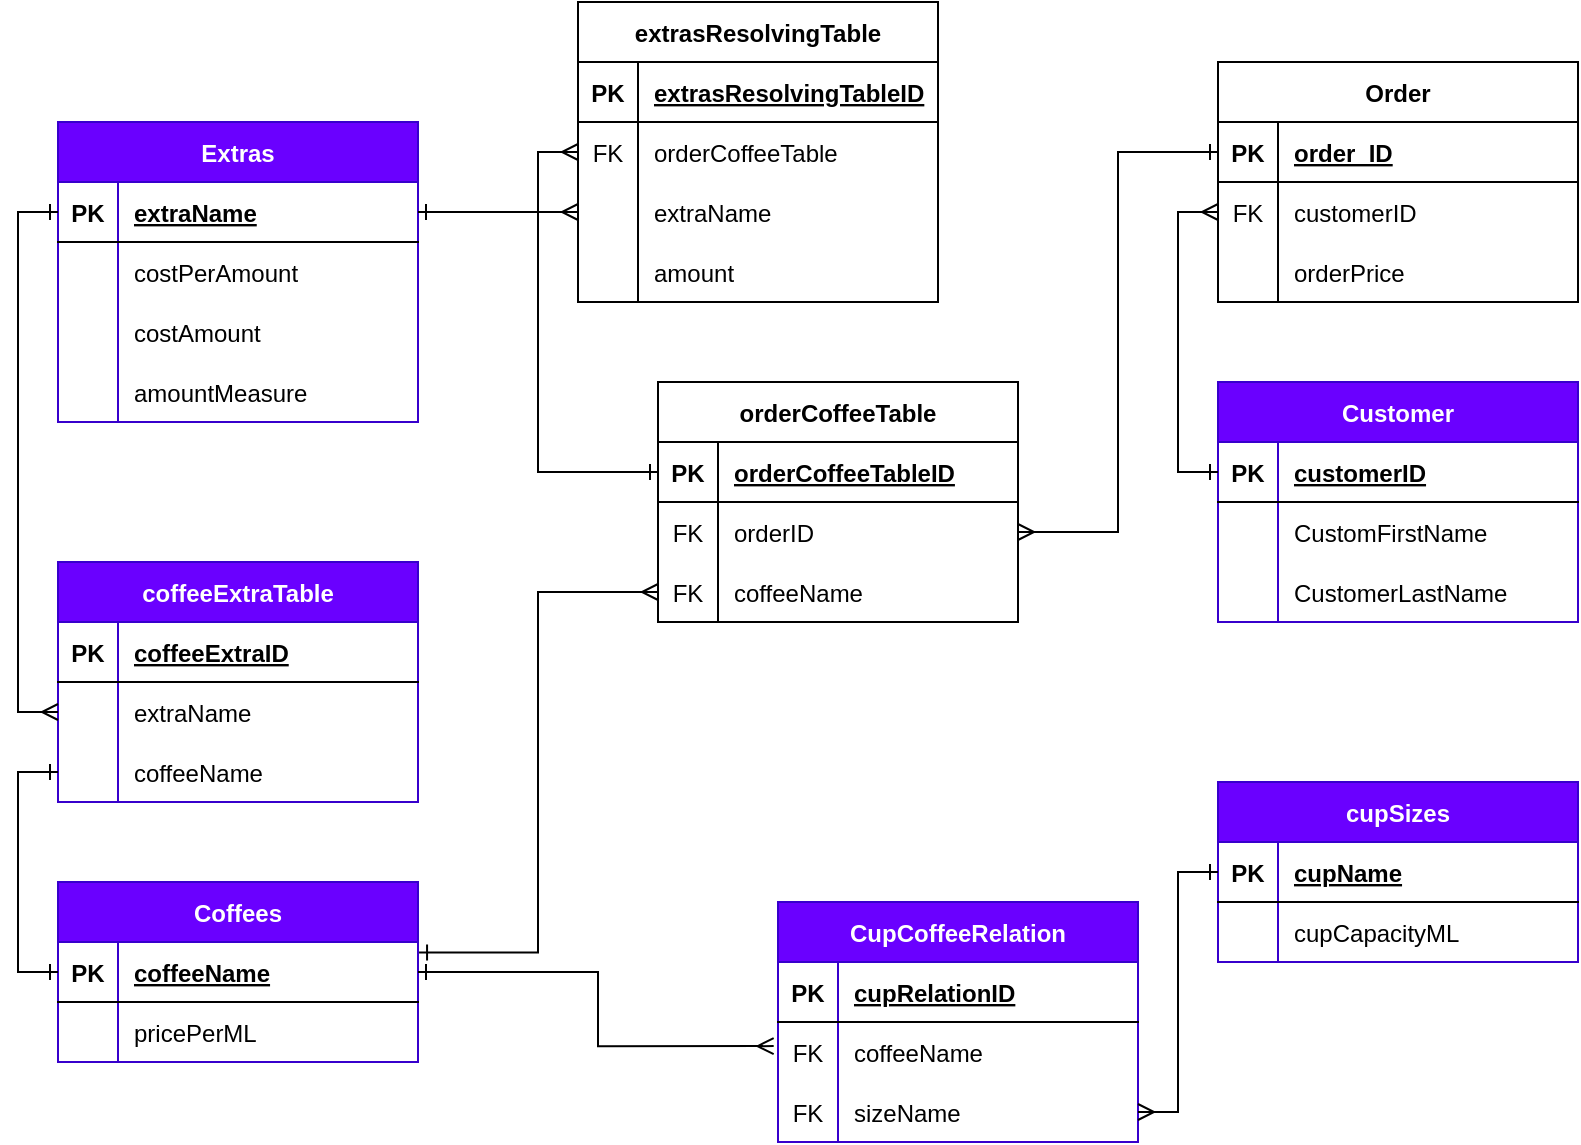 <mxfile version="20.7.4" type="device"><diagram id="8A9Nl8NKwHrXGhFD0unj" name="Page-1"><mxGraphModel dx="1422" dy="792" grid="1" gridSize="10" guides="1" tooltips="1" connect="1" arrows="1" fold="1" page="1" pageScale="1" pageWidth="850" pageHeight="1100" math="0" shadow="0"><root><mxCell id="0"/><mxCell id="1" parent="0"/><mxCell id="UW9fXJi0FumeN3kHizJt-1" value="Order" style="shape=table;startSize=30;container=1;collapsible=1;childLayout=tableLayout;fixedRows=1;rowLines=0;fontStyle=1;align=center;resizeLast=1;" parent="1" vertex="1"><mxGeometry x="400" y="120" width="180" height="120" as="geometry"/></mxCell><mxCell id="UW9fXJi0FumeN3kHizJt-2" value="" style="shape=tableRow;horizontal=0;startSize=0;swimlaneHead=0;swimlaneBody=0;fillColor=none;collapsible=0;dropTarget=0;points=[[0,0.5],[1,0.5]];portConstraint=eastwest;top=0;left=0;right=0;bottom=1;" parent="UW9fXJi0FumeN3kHizJt-1" vertex="1"><mxGeometry y="30" width="180" height="30" as="geometry"/></mxCell><mxCell id="UW9fXJi0FumeN3kHizJt-3" value="PK" style="shape=partialRectangle;connectable=0;fillColor=none;top=0;left=0;bottom=0;right=0;fontStyle=1;overflow=hidden;" parent="UW9fXJi0FumeN3kHizJt-2" vertex="1"><mxGeometry width="30" height="30" as="geometry"><mxRectangle width="30" height="30" as="alternateBounds"/></mxGeometry></mxCell><mxCell id="UW9fXJi0FumeN3kHizJt-4" value="order_ID" style="shape=partialRectangle;connectable=0;fillColor=none;top=0;left=0;bottom=0;right=0;align=left;spacingLeft=6;fontStyle=5;overflow=hidden;" parent="UW9fXJi0FumeN3kHizJt-2" vertex="1"><mxGeometry x="30" width="150" height="30" as="geometry"><mxRectangle width="150" height="30" as="alternateBounds"/></mxGeometry></mxCell><mxCell id="UW9fXJi0FumeN3kHizJt-8" value="" style="shape=tableRow;horizontal=0;startSize=0;swimlaneHead=0;swimlaneBody=0;fillColor=none;collapsible=0;dropTarget=0;points=[[0,0.5],[1,0.5]];portConstraint=eastwest;top=0;left=0;right=0;bottom=0;" parent="UW9fXJi0FumeN3kHizJt-1" vertex="1"><mxGeometry y="60" width="180" height="30" as="geometry"/></mxCell><mxCell id="UW9fXJi0FumeN3kHizJt-9" value="FK" style="shape=partialRectangle;connectable=0;fillColor=none;top=0;left=0;bottom=0;right=0;editable=1;overflow=hidden;" parent="UW9fXJi0FumeN3kHizJt-8" vertex="1"><mxGeometry width="30" height="30" as="geometry"><mxRectangle width="30" height="30" as="alternateBounds"/></mxGeometry></mxCell><mxCell id="UW9fXJi0FumeN3kHizJt-10" value="customerID" style="shape=partialRectangle;connectable=0;fillColor=none;top=0;left=0;bottom=0;right=0;align=left;spacingLeft=6;overflow=hidden;" parent="UW9fXJi0FumeN3kHizJt-8" vertex="1"><mxGeometry x="30" width="150" height="30" as="geometry"><mxRectangle width="150" height="30" as="alternateBounds"/></mxGeometry></mxCell><mxCell id="UW9fXJi0FumeN3kHizJt-11" value="" style="shape=tableRow;horizontal=0;startSize=0;swimlaneHead=0;swimlaneBody=0;fillColor=none;collapsible=0;dropTarget=0;points=[[0,0.5],[1,0.5]];portConstraint=eastwest;top=0;left=0;right=0;bottom=0;" parent="UW9fXJi0FumeN3kHizJt-1" vertex="1"><mxGeometry y="90" width="180" height="30" as="geometry"/></mxCell><mxCell id="UW9fXJi0FumeN3kHizJt-12" value="" style="shape=partialRectangle;connectable=0;fillColor=none;top=0;left=0;bottom=0;right=0;editable=1;overflow=hidden;" parent="UW9fXJi0FumeN3kHizJt-11" vertex="1"><mxGeometry width="30" height="30" as="geometry"><mxRectangle width="30" height="30" as="alternateBounds"/></mxGeometry></mxCell><mxCell id="UW9fXJi0FumeN3kHizJt-13" value="orderPrice" style="shape=partialRectangle;connectable=0;fillColor=none;top=0;left=0;bottom=0;right=0;align=left;spacingLeft=6;overflow=hidden;" parent="UW9fXJi0FumeN3kHizJt-11" vertex="1"><mxGeometry x="30" width="150" height="30" as="geometry"><mxRectangle width="150" height="30" as="alternateBounds"/></mxGeometry></mxCell><mxCell id="UW9fXJi0FumeN3kHizJt-14" value="Coffees" style="shape=table;startSize=30;container=1;collapsible=1;childLayout=tableLayout;fixedRows=1;rowLines=0;fontStyle=1;align=center;resizeLast=1;fillColor=#6a00ff;strokeColor=#3700CC;fontColor=#ffffff;" parent="1" vertex="1"><mxGeometry x="-180" y="530" width="180" height="90" as="geometry"/></mxCell><mxCell id="UW9fXJi0FumeN3kHizJt-15" value="" style="shape=tableRow;horizontal=0;startSize=0;swimlaneHead=0;swimlaneBody=0;fillColor=none;collapsible=0;dropTarget=0;points=[[0,0.5],[1,0.5]];portConstraint=eastwest;top=0;left=0;right=0;bottom=1;" parent="UW9fXJi0FumeN3kHizJt-14" vertex="1"><mxGeometry y="30" width="180" height="30" as="geometry"/></mxCell><mxCell id="UW9fXJi0FumeN3kHizJt-16" value="PK" style="shape=partialRectangle;connectable=0;fillColor=none;top=0;left=0;bottom=0;right=0;fontStyle=1;overflow=hidden;" parent="UW9fXJi0FumeN3kHizJt-15" vertex="1"><mxGeometry width="30" height="30" as="geometry"><mxRectangle width="30" height="30" as="alternateBounds"/></mxGeometry></mxCell><mxCell id="UW9fXJi0FumeN3kHizJt-17" value="coffeeName" style="shape=partialRectangle;connectable=0;fillColor=none;top=0;left=0;bottom=0;right=0;align=left;spacingLeft=6;fontStyle=5;overflow=hidden;" parent="UW9fXJi0FumeN3kHizJt-15" vertex="1"><mxGeometry x="30" width="150" height="30" as="geometry"><mxRectangle width="150" height="30" as="alternateBounds"/></mxGeometry></mxCell><mxCell id="UW9fXJi0FumeN3kHizJt-18" value="" style="shape=tableRow;horizontal=0;startSize=0;swimlaneHead=0;swimlaneBody=0;fillColor=none;collapsible=0;dropTarget=0;points=[[0,0.5],[1,0.5]];portConstraint=eastwest;top=0;left=0;right=0;bottom=0;" parent="UW9fXJi0FumeN3kHizJt-14" vertex="1"><mxGeometry y="60" width="180" height="30" as="geometry"/></mxCell><mxCell id="UW9fXJi0FumeN3kHizJt-19" value="" style="shape=partialRectangle;connectable=0;fillColor=none;top=0;left=0;bottom=0;right=0;editable=1;overflow=hidden;" parent="UW9fXJi0FumeN3kHizJt-18" vertex="1"><mxGeometry width="30" height="30" as="geometry"><mxRectangle width="30" height="30" as="alternateBounds"/></mxGeometry></mxCell><mxCell id="UW9fXJi0FumeN3kHizJt-20" value="pricePerML" style="shape=partialRectangle;connectable=0;fillColor=none;top=0;left=0;bottom=0;right=0;align=left;spacingLeft=6;overflow=hidden;" parent="UW9fXJi0FumeN3kHizJt-18" vertex="1"><mxGeometry x="30" width="150" height="30" as="geometry"><mxRectangle width="150" height="30" as="alternateBounds"/></mxGeometry></mxCell><mxCell id="UW9fXJi0FumeN3kHizJt-41" value="orderCoffeeTable" style="shape=table;startSize=30;container=1;collapsible=1;childLayout=tableLayout;fixedRows=1;rowLines=0;fontStyle=1;align=center;resizeLast=1;" parent="1" vertex="1"><mxGeometry x="120" y="280" width="180" height="120" as="geometry"/></mxCell><mxCell id="UW9fXJi0FumeN3kHizJt-42" value="" style="shape=tableRow;horizontal=0;startSize=0;swimlaneHead=0;swimlaneBody=0;fillColor=none;collapsible=0;dropTarget=0;points=[[0,0.5],[1,0.5]];portConstraint=eastwest;top=0;left=0;right=0;bottom=1;" parent="UW9fXJi0FumeN3kHizJt-41" vertex="1"><mxGeometry y="30" width="180" height="30" as="geometry"/></mxCell><mxCell id="UW9fXJi0FumeN3kHizJt-43" value="PK" style="shape=partialRectangle;connectable=0;fillColor=none;top=0;left=0;bottom=0;right=0;fontStyle=1;overflow=hidden;" parent="UW9fXJi0FumeN3kHizJt-42" vertex="1"><mxGeometry width="30" height="30" as="geometry"><mxRectangle width="30" height="30" as="alternateBounds"/></mxGeometry></mxCell><mxCell id="UW9fXJi0FumeN3kHizJt-44" value="orderCoffeeTableID" style="shape=partialRectangle;connectable=0;fillColor=none;top=0;left=0;bottom=0;right=0;align=left;spacingLeft=6;fontStyle=5;overflow=hidden;" parent="UW9fXJi0FumeN3kHizJt-42" vertex="1"><mxGeometry x="30" width="150" height="30" as="geometry"><mxRectangle width="150" height="30" as="alternateBounds"/></mxGeometry></mxCell><mxCell id="UW9fXJi0FumeN3kHizJt-45" value="" style="shape=tableRow;horizontal=0;startSize=0;swimlaneHead=0;swimlaneBody=0;fillColor=none;collapsible=0;dropTarget=0;points=[[0,0.5],[1,0.5]];portConstraint=eastwest;top=0;left=0;right=0;bottom=0;" parent="UW9fXJi0FumeN3kHizJt-41" vertex="1"><mxGeometry y="60" width="180" height="30" as="geometry"/></mxCell><mxCell id="UW9fXJi0FumeN3kHizJt-46" value="FK" style="shape=partialRectangle;connectable=0;fillColor=none;top=0;left=0;bottom=0;right=0;editable=1;overflow=hidden;" parent="UW9fXJi0FumeN3kHizJt-45" vertex="1"><mxGeometry width="30" height="30" as="geometry"><mxRectangle width="30" height="30" as="alternateBounds"/></mxGeometry></mxCell><mxCell id="UW9fXJi0FumeN3kHizJt-47" value="orderID" style="shape=partialRectangle;connectable=0;fillColor=none;top=0;left=0;bottom=0;right=0;align=left;spacingLeft=6;overflow=hidden;" parent="UW9fXJi0FumeN3kHizJt-45" vertex="1"><mxGeometry x="30" width="150" height="30" as="geometry"><mxRectangle width="150" height="30" as="alternateBounds"/></mxGeometry></mxCell><mxCell id="UW9fXJi0FumeN3kHizJt-48" value="" style="shape=tableRow;horizontal=0;startSize=0;swimlaneHead=0;swimlaneBody=0;fillColor=none;collapsible=0;dropTarget=0;points=[[0,0.5],[1,0.5]];portConstraint=eastwest;top=0;left=0;right=0;bottom=0;" parent="UW9fXJi0FumeN3kHizJt-41" vertex="1"><mxGeometry y="90" width="180" height="30" as="geometry"/></mxCell><mxCell id="UW9fXJi0FumeN3kHizJt-49" value="FK" style="shape=partialRectangle;connectable=0;fillColor=none;top=0;left=0;bottom=0;right=0;editable=1;overflow=hidden;" parent="UW9fXJi0FumeN3kHizJt-48" vertex="1"><mxGeometry width="30" height="30" as="geometry"><mxRectangle width="30" height="30" as="alternateBounds"/></mxGeometry></mxCell><mxCell id="UW9fXJi0FumeN3kHizJt-50" value="coffeeName" style="shape=partialRectangle;connectable=0;fillColor=none;top=0;left=0;bottom=0;right=0;align=left;spacingLeft=6;overflow=hidden;" parent="UW9fXJi0FumeN3kHizJt-48" vertex="1"><mxGeometry x="30" width="150" height="30" as="geometry"><mxRectangle width="150" height="30" as="alternateBounds"/></mxGeometry></mxCell><mxCell id="UW9fXJi0FumeN3kHizJt-56" style="edgeStyle=orthogonalEdgeStyle;rounded=0;orthogonalLoop=1;jettySize=auto;html=1;entryX=1.003;entryY=0.175;entryDx=0;entryDy=0;strokeColor=default;startArrow=ERmany;startFill=0;endArrow=ERone;endFill=0;entryPerimeter=0;" parent="1" source="UW9fXJi0FumeN3kHizJt-48" target="UW9fXJi0FumeN3kHizJt-15" edge="1"><mxGeometry relative="1" as="geometry"/></mxCell><mxCell id="UW9fXJi0FumeN3kHizJt-62" value="Extras" style="shape=table;startSize=30;container=1;collapsible=1;childLayout=tableLayout;fixedRows=1;rowLines=0;fontStyle=1;align=center;resizeLast=1;fillColor=#6a00ff;strokeColor=#3700CC;fontColor=#ffffff;" parent="1" vertex="1"><mxGeometry x="-180" y="150" width="180" height="150" as="geometry"/></mxCell><mxCell id="UW9fXJi0FumeN3kHizJt-63" value="" style="shape=tableRow;horizontal=0;startSize=0;swimlaneHead=0;swimlaneBody=0;fillColor=none;collapsible=0;dropTarget=0;points=[[0,0.5],[1,0.5]];portConstraint=eastwest;top=0;left=0;right=0;bottom=1;" parent="UW9fXJi0FumeN3kHizJt-62" vertex="1"><mxGeometry y="30" width="180" height="30" as="geometry"/></mxCell><mxCell id="UW9fXJi0FumeN3kHizJt-64" value="PK" style="shape=partialRectangle;connectable=0;fillColor=none;top=0;left=0;bottom=0;right=0;fontStyle=1;overflow=hidden;" parent="UW9fXJi0FumeN3kHizJt-63" vertex="1"><mxGeometry width="30" height="30" as="geometry"><mxRectangle width="30" height="30" as="alternateBounds"/></mxGeometry></mxCell><mxCell id="UW9fXJi0FumeN3kHizJt-65" value="extraName" style="shape=partialRectangle;connectable=0;fillColor=none;top=0;left=0;bottom=0;right=0;align=left;spacingLeft=6;fontStyle=5;overflow=hidden;" parent="UW9fXJi0FumeN3kHizJt-63" vertex="1"><mxGeometry x="30" width="150" height="30" as="geometry"><mxRectangle width="150" height="30" as="alternateBounds"/></mxGeometry></mxCell><mxCell id="UW9fXJi0FumeN3kHizJt-69" value="" style="shape=tableRow;horizontal=0;startSize=0;swimlaneHead=0;swimlaneBody=0;fillColor=none;collapsible=0;dropTarget=0;points=[[0,0.5],[1,0.5]];portConstraint=eastwest;top=0;left=0;right=0;bottom=0;" parent="UW9fXJi0FumeN3kHizJt-62" vertex="1"><mxGeometry y="60" width="180" height="30" as="geometry"/></mxCell><mxCell id="UW9fXJi0FumeN3kHizJt-70" value="" style="shape=partialRectangle;connectable=0;fillColor=none;top=0;left=0;bottom=0;right=0;editable=1;overflow=hidden;" parent="UW9fXJi0FumeN3kHizJt-69" vertex="1"><mxGeometry width="30" height="30" as="geometry"><mxRectangle width="30" height="30" as="alternateBounds"/></mxGeometry></mxCell><mxCell id="UW9fXJi0FumeN3kHizJt-71" value="costPerAmount" style="shape=partialRectangle;connectable=0;fillColor=none;top=0;left=0;bottom=0;right=0;align=left;spacingLeft=6;overflow=hidden;" parent="UW9fXJi0FumeN3kHizJt-69" vertex="1"><mxGeometry x="30" width="150" height="30" as="geometry"><mxRectangle width="150" height="30" as="alternateBounds"/></mxGeometry></mxCell><mxCell id="UW9fXJi0FumeN3kHizJt-72" value="" style="shape=tableRow;horizontal=0;startSize=0;swimlaneHead=0;swimlaneBody=0;fillColor=none;collapsible=0;dropTarget=0;points=[[0,0.5],[1,0.5]];portConstraint=eastwest;top=0;left=0;right=0;bottom=0;" parent="UW9fXJi0FumeN3kHizJt-62" vertex="1"><mxGeometry y="90" width="180" height="30" as="geometry"/></mxCell><mxCell id="UW9fXJi0FumeN3kHizJt-73" value="" style="shape=partialRectangle;connectable=0;fillColor=none;top=0;left=0;bottom=0;right=0;editable=1;overflow=hidden;" parent="UW9fXJi0FumeN3kHizJt-72" vertex="1"><mxGeometry width="30" height="30" as="geometry"><mxRectangle width="30" height="30" as="alternateBounds"/></mxGeometry></mxCell><mxCell id="UW9fXJi0FumeN3kHizJt-74" value="costAmount" style="shape=partialRectangle;connectable=0;fillColor=none;top=0;left=0;bottom=0;right=0;align=left;spacingLeft=6;overflow=hidden;" parent="UW9fXJi0FumeN3kHizJt-72" vertex="1"><mxGeometry x="30" width="150" height="30" as="geometry"><mxRectangle width="150" height="30" as="alternateBounds"/></mxGeometry></mxCell><mxCell id="UW9fXJi0FumeN3kHizJt-124" style="shape=tableRow;horizontal=0;startSize=0;swimlaneHead=0;swimlaneBody=0;fillColor=none;collapsible=0;dropTarget=0;points=[[0,0.5],[1,0.5]];portConstraint=eastwest;top=0;left=0;right=0;bottom=0;" parent="UW9fXJi0FumeN3kHizJt-62" vertex="1"><mxGeometry y="120" width="180" height="30" as="geometry"/></mxCell><mxCell id="UW9fXJi0FumeN3kHizJt-125" style="shape=partialRectangle;connectable=0;fillColor=none;top=0;left=0;bottom=0;right=0;editable=1;overflow=hidden;" parent="UW9fXJi0FumeN3kHizJt-124" vertex="1"><mxGeometry width="30" height="30" as="geometry"><mxRectangle width="30" height="30" as="alternateBounds"/></mxGeometry></mxCell><mxCell id="UW9fXJi0FumeN3kHizJt-126" value="amountMeasure" style="shape=partialRectangle;connectable=0;fillColor=none;top=0;left=0;bottom=0;right=0;align=left;spacingLeft=6;overflow=hidden;" parent="UW9fXJi0FumeN3kHizJt-124" vertex="1"><mxGeometry x="30" width="150" height="30" as="geometry"><mxRectangle width="150" height="30" as="alternateBounds"/></mxGeometry></mxCell><mxCell id="UW9fXJi0FumeN3kHizJt-91" value="extrasResolvingTable" style="shape=table;startSize=30;container=1;collapsible=1;childLayout=tableLayout;fixedRows=1;rowLines=0;fontStyle=1;align=center;resizeLast=1;" parent="1" vertex="1"><mxGeometry x="80" y="90" width="180" height="150" as="geometry"/></mxCell><mxCell id="UW9fXJi0FumeN3kHizJt-92" value="" style="shape=tableRow;horizontal=0;startSize=0;swimlaneHead=0;swimlaneBody=0;fillColor=none;collapsible=0;dropTarget=0;points=[[0,0.5],[1,0.5]];portConstraint=eastwest;top=0;left=0;right=0;bottom=1;" parent="UW9fXJi0FumeN3kHizJt-91" vertex="1"><mxGeometry y="30" width="180" height="30" as="geometry"/></mxCell><mxCell id="UW9fXJi0FumeN3kHizJt-93" value="PK" style="shape=partialRectangle;connectable=0;fillColor=none;top=0;left=0;bottom=0;right=0;fontStyle=1;overflow=hidden;" parent="UW9fXJi0FumeN3kHizJt-92" vertex="1"><mxGeometry width="30" height="30" as="geometry"><mxRectangle width="30" height="30" as="alternateBounds"/></mxGeometry></mxCell><mxCell id="UW9fXJi0FumeN3kHizJt-94" value="extrasResolvingTableID" style="shape=partialRectangle;connectable=0;fillColor=none;top=0;left=0;bottom=0;right=0;align=left;spacingLeft=6;fontStyle=5;overflow=hidden;" parent="UW9fXJi0FumeN3kHizJt-92" vertex="1"><mxGeometry x="30" width="150" height="30" as="geometry"><mxRectangle width="150" height="30" as="alternateBounds"/></mxGeometry></mxCell><mxCell id="UW9fXJi0FumeN3kHizJt-95" value="" style="shape=tableRow;horizontal=0;startSize=0;swimlaneHead=0;swimlaneBody=0;fillColor=none;collapsible=0;dropTarget=0;points=[[0,0.5],[1,0.5]];portConstraint=eastwest;top=0;left=0;right=0;bottom=0;" parent="UW9fXJi0FumeN3kHizJt-91" vertex="1"><mxGeometry y="60" width="180" height="30" as="geometry"/></mxCell><mxCell id="UW9fXJi0FumeN3kHizJt-96" value="FK" style="shape=partialRectangle;connectable=0;fillColor=none;top=0;left=0;bottom=0;right=0;editable=1;overflow=hidden;" parent="UW9fXJi0FumeN3kHizJt-95" vertex="1"><mxGeometry width="30" height="30" as="geometry"><mxRectangle width="30" height="30" as="alternateBounds"/></mxGeometry></mxCell><mxCell id="UW9fXJi0FumeN3kHizJt-97" value="orderCoffeeTable" style="shape=partialRectangle;connectable=0;fillColor=none;top=0;left=0;bottom=0;right=0;align=left;spacingLeft=6;overflow=hidden;" parent="UW9fXJi0FumeN3kHizJt-95" vertex="1"><mxGeometry x="30" width="150" height="30" as="geometry"><mxRectangle width="150" height="30" as="alternateBounds"/></mxGeometry></mxCell><mxCell id="UW9fXJi0FumeN3kHizJt-98" value="" style="shape=tableRow;horizontal=0;startSize=0;swimlaneHead=0;swimlaneBody=0;fillColor=none;collapsible=0;dropTarget=0;points=[[0,0.5],[1,0.5]];portConstraint=eastwest;top=0;left=0;right=0;bottom=0;" parent="UW9fXJi0FumeN3kHizJt-91" vertex="1"><mxGeometry y="90" width="180" height="30" as="geometry"/></mxCell><mxCell id="UW9fXJi0FumeN3kHizJt-99" value="" style="shape=partialRectangle;connectable=0;fillColor=none;top=0;left=0;bottom=0;right=0;editable=1;overflow=hidden;" parent="UW9fXJi0FumeN3kHizJt-98" vertex="1"><mxGeometry width="30" height="30" as="geometry"><mxRectangle width="30" height="30" as="alternateBounds"/></mxGeometry></mxCell><mxCell id="UW9fXJi0FumeN3kHizJt-100" value="extraName" style="shape=partialRectangle;connectable=0;fillColor=none;top=0;left=0;bottom=0;right=0;align=left;spacingLeft=6;overflow=hidden;" parent="UW9fXJi0FumeN3kHizJt-98" vertex="1"><mxGeometry x="30" width="150" height="30" as="geometry"><mxRectangle width="150" height="30" as="alternateBounds"/></mxGeometry></mxCell><mxCell id="UW9fXJi0FumeN3kHizJt-101" value="" style="shape=tableRow;horizontal=0;startSize=0;swimlaneHead=0;swimlaneBody=0;fillColor=none;collapsible=0;dropTarget=0;points=[[0,0.5],[1,0.5]];portConstraint=eastwest;top=0;left=0;right=0;bottom=0;" parent="UW9fXJi0FumeN3kHizJt-91" vertex="1"><mxGeometry y="120" width="180" height="30" as="geometry"/></mxCell><mxCell id="UW9fXJi0FumeN3kHizJt-102" value="" style="shape=partialRectangle;connectable=0;fillColor=none;top=0;left=0;bottom=0;right=0;editable=1;overflow=hidden;" parent="UW9fXJi0FumeN3kHizJt-101" vertex="1"><mxGeometry width="30" height="30" as="geometry"><mxRectangle width="30" height="30" as="alternateBounds"/></mxGeometry></mxCell><mxCell id="UW9fXJi0FumeN3kHizJt-103" value="amount" style="shape=partialRectangle;connectable=0;fillColor=none;top=0;left=0;bottom=0;right=0;align=left;spacingLeft=6;overflow=hidden;" parent="UW9fXJi0FumeN3kHizJt-101" vertex="1"><mxGeometry x="30" width="150" height="30" as="geometry"><mxRectangle width="150" height="30" as="alternateBounds"/></mxGeometry></mxCell><mxCell id="UW9fXJi0FumeN3kHizJt-104" style="edgeStyle=orthogonalEdgeStyle;rounded=0;orthogonalLoop=1;jettySize=auto;html=1;entryX=0;entryY=0.5;entryDx=0;entryDy=0;strokeColor=default;startArrow=ERone;startFill=0;endArrow=ERmany;endFill=0;exitX=0;exitY=0.5;exitDx=0;exitDy=0;" parent="1" source="UW9fXJi0FumeN3kHizJt-42" target="UW9fXJi0FumeN3kHizJt-95" edge="1"><mxGeometry relative="1" as="geometry"><mxPoint x="100" y="255" as="sourcePoint"/></mxGeometry></mxCell><mxCell id="UW9fXJi0FumeN3kHizJt-105" style="edgeStyle=orthogonalEdgeStyle;rounded=0;orthogonalLoop=1;jettySize=auto;html=1;entryX=0;entryY=0.5;entryDx=0;entryDy=0;strokeColor=default;startArrow=ERone;startFill=0;endArrow=ERmany;endFill=0;" parent="1" source="UW9fXJi0FumeN3kHizJt-63" target="UW9fXJi0FumeN3kHizJt-98" edge="1"><mxGeometry relative="1" as="geometry"/></mxCell><mxCell id="UW9fXJi0FumeN3kHizJt-108" value="Customer" style="shape=table;startSize=30;container=1;collapsible=1;childLayout=tableLayout;fixedRows=1;rowLines=0;fontStyle=1;align=center;resizeLast=1;fillColor=#6a00ff;strokeColor=#3700CC;fontColor=#ffffff;" parent="1" vertex="1"><mxGeometry x="400" y="280" width="180" height="120" as="geometry"/></mxCell><mxCell id="UW9fXJi0FumeN3kHizJt-109" value="" style="shape=tableRow;horizontal=0;startSize=0;swimlaneHead=0;swimlaneBody=0;fillColor=none;collapsible=0;dropTarget=0;points=[[0,0.5],[1,0.5]];portConstraint=eastwest;top=0;left=0;right=0;bottom=1;" parent="UW9fXJi0FumeN3kHizJt-108" vertex="1"><mxGeometry y="30" width="180" height="30" as="geometry"/></mxCell><mxCell id="UW9fXJi0FumeN3kHizJt-110" value="PK" style="shape=partialRectangle;connectable=0;fillColor=none;top=0;left=0;bottom=0;right=0;fontStyle=1;overflow=hidden;" parent="UW9fXJi0FumeN3kHizJt-109" vertex="1"><mxGeometry width="30" height="30" as="geometry"><mxRectangle width="30" height="30" as="alternateBounds"/></mxGeometry></mxCell><mxCell id="UW9fXJi0FumeN3kHizJt-111" value="customerID" style="shape=partialRectangle;connectable=0;fillColor=none;top=0;left=0;bottom=0;right=0;align=left;spacingLeft=6;fontStyle=5;overflow=hidden;" parent="UW9fXJi0FumeN3kHizJt-109" vertex="1"><mxGeometry x="30" width="150" height="30" as="geometry"><mxRectangle width="150" height="30" as="alternateBounds"/></mxGeometry></mxCell><mxCell id="UW9fXJi0FumeN3kHizJt-112" value="" style="shape=tableRow;horizontal=0;startSize=0;swimlaneHead=0;swimlaneBody=0;fillColor=none;collapsible=0;dropTarget=0;points=[[0,0.5],[1,0.5]];portConstraint=eastwest;top=0;left=0;right=0;bottom=0;" parent="UW9fXJi0FumeN3kHizJt-108" vertex="1"><mxGeometry y="60" width="180" height="30" as="geometry"/></mxCell><mxCell id="UW9fXJi0FumeN3kHizJt-113" value="" style="shape=partialRectangle;connectable=0;fillColor=none;top=0;left=0;bottom=0;right=0;editable=1;overflow=hidden;" parent="UW9fXJi0FumeN3kHizJt-112" vertex="1"><mxGeometry width="30" height="30" as="geometry"><mxRectangle width="30" height="30" as="alternateBounds"/></mxGeometry></mxCell><mxCell id="UW9fXJi0FumeN3kHizJt-114" value="CustomFirstName" style="shape=partialRectangle;connectable=0;fillColor=none;top=0;left=0;bottom=0;right=0;align=left;spacingLeft=6;overflow=hidden;" parent="UW9fXJi0FumeN3kHizJt-112" vertex="1"><mxGeometry x="30" width="150" height="30" as="geometry"><mxRectangle width="150" height="30" as="alternateBounds"/></mxGeometry></mxCell><mxCell id="UW9fXJi0FumeN3kHizJt-115" value="" style="shape=tableRow;horizontal=0;startSize=0;swimlaneHead=0;swimlaneBody=0;fillColor=none;collapsible=0;dropTarget=0;points=[[0,0.5],[1,0.5]];portConstraint=eastwest;top=0;left=0;right=0;bottom=0;" parent="UW9fXJi0FumeN3kHizJt-108" vertex="1"><mxGeometry y="90" width="180" height="30" as="geometry"/></mxCell><mxCell id="UW9fXJi0FumeN3kHizJt-116" value="" style="shape=partialRectangle;connectable=0;fillColor=none;top=0;left=0;bottom=0;right=0;editable=1;overflow=hidden;" parent="UW9fXJi0FumeN3kHizJt-115" vertex="1"><mxGeometry width="30" height="30" as="geometry"><mxRectangle width="30" height="30" as="alternateBounds"/></mxGeometry></mxCell><mxCell id="UW9fXJi0FumeN3kHizJt-117" value="CustomerLastName" style="shape=partialRectangle;connectable=0;fillColor=none;top=0;left=0;bottom=0;right=0;align=left;spacingLeft=6;overflow=hidden;" parent="UW9fXJi0FumeN3kHizJt-115" vertex="1"><mxGeometry x="30" width="150" height="30" as="geometry"><mxRectangle width="150" height="30" as="alternateBounds"/></mxGeometry></mxCell><mxCell id="UW9fXJi0FumeN3kHizJt-121" style="edgeStyle=orthogonalEdgeStyle;rounded=0;orthogonalLoop=1;jettySize=auto;html=1;entryX=0;entryY=0.5;entryDx=0;entryDy=0;strokeColor=default;startArrow=ERmany;startFill=0;endArrow=ERone;endFill=0;" parent="1" source="UW9fXJi0FumeN3kHizJt-8" target="UW9fXJi0FumeN3kHizJt-109" edge="1"><mxGeometry relative="1" as="geometry"/></mxCell><mxCell id="UW9fXJi0FumeN3kHizJt-123" style="edgeStyle=orthogonalEdgeStyle;rounded=0;orthogonalLoop=1;jettySize=auto;html=1;entryX=0;entryY=0.5;entryDx=0;entryDy=0;strokeColor=default;startArrow=ERmany;startFill=0;endArrow=ERone;endFill=0;" parent="1" source="UW9fXJi0FumeN3kHizJt-45" target="UW9fXJi0FumeN3kHizJt-2" edge="1"><mxGeometry relative="1" as="geometry"/></mxCell><mxCell id="UW9fXJi0FumeN3kHizJt-131" value="coffeeExtraTable" style="shape=table;startSize=30;container=1;collapsible=1;childLayout=tableLayout;fixedRows=1;rowLines=0;fontStyle=1;align=center;resizeLast=1;fillColor=#6a00ff;strokeColor=#3700CC;fontColor=#ffffff;" parent="1" vertex="1"><mxGeometry x="-180" y="370" width="180" height="120" as="geometry"/></mxCell><mxCell id="UW9fXJi0FumeN3kHizJt-132" value="" style="shape=tableRow;horizontal=0;startSize=0;swimlaneHead=0;swimlaneBody=0;fillColor=none;collapsible=0;dropTarget=0;points=[[0,0.5],[1,0.5]];portConstraint=eastwest;top=0;left=0;right=0;bottom=1;" parent="UW9fXJi0FumeN3kHizJt-131" vertex="1"><mxGeometry y="30" width="180" height="30" as="geometry"/></mxCell><mxCell id="UW9fXJi0FumeN3kHizJt-133" value="PK" style="shape=partialRectangle;connectable=0;fillColor=none;top=0;left=0;bottom=0;right=0;fontStyle=1;overflow=hidden;" parent="UW9fXJi0FumeN3kHizJt-132" vertex="1"><mxGeometry width="30" height="30" as="geometry"><mxRectangle width="30" height="30" as="alternateBounds"/></mxGeometry></mxCell><mxCell id="UW9fXJi0FumeN3kHizJt-134" value="coffeeExtraID" style="shape=partialRectangle;connectable=0;fillColor=none;top=0;left=0;bottom=0;right=0;align=left;spacingLeft=6;fontStyle=5;overflow=hidden;" parent="UW9fXJi0FumeN3kHizJt-132" vertex="1"><mxGeometry x="30" width="150" height="30" as="geometry"><mxRectangle width="150" height="30" as="alternateBounds"/></mxGeometry></mxCell><mxCell id="UW9fXJi0FumeN3kHizJt-135" value="" style="shape=tableRow;horizontal=0;startSize=0;swimlaneHead=0;swimlaneBody=0;fillColor=none;collapsible=0;dropTarget=0;points=[[0,0.5],[1,0.5]];portConstraint=eastwest;top=0;left=0;right=0;bottom=0;" parent="UW9fXJi0FumeN3kHizJt-131" vertex="1"><mxGeometry y="60" width="180" height="30" as="geometry"/></mxCell><mxCell id="UW9fXJi0FumeN3kHizJt-136" value="" style="shape=partialRectangle;connectable=0;fillColor=none;top=0;left=0;bottom=0;right=0;editable=1;overflow=hidden;" parent="UW9fXJi0FumeN3kHizJt-135" vertex="1"><mxGeometry width="30" height="30" as="geometry"><mxRectangle width="30" height="30" as="alternateBounds"/></mxGeometry></mxCell><mxCell id="UW9fXJi0FumeN3kHizJt-137" value="extraName" style="shape=partialRectangle;connectable=0;fillColor=none;top=0;left=0;bottom=0;right=0;align=left;spacingLeft=6;overflow=hidden;" parent="UW9fXJi0FumeN3kHizJt-135" vertex="1"><mxGeometry x="30" width="150" height="30" as="geometry"><mxRectangle width="150" height="30" as="alternateBounds"/></mxGeometry></mxCell><mxCell id="UW9fXJi0FumeN3kHizJt-138" value="" style="shape=tableRow;horizontal=0;startSize=0;swimlaneHead=0;swimlaneBody=0;fillColor=none;collapsible=0;dropTarget=0;points=[[0,0.5],[1,0.5]];portConstraint=eastwest;top=0;left=0;right=0;bottom=0;" parent="UW9fXJi0FumeN3kHizJt-131" vertex="1"><mxGeometry y="90" width="180" height="30" as="geometry"/></mxCell><mxCell id="UW9fXJi0FumeN3kHizJt-139" value="" style="shape=partialRectangle;connectable=0;fillColor=none;top=0;left=0;bottom=0;right=0;editable=1;overflow=hidden;" parent="UW9fXJi0FumeN3kHizJt-138" vertex="1"><mxGeometry width="30" height="30" as="geometry"><mxRectangle width="30" height="30" as="alternateBounds"/></mxGeometry></mxCell><mxCell id="UW9fXJi0FumeN3kHizJt-140" value="coffeeName" style="shape=partialRectangle;connectable=0;fillColor=none;top=0;left=0;bottom=0;right=0;align=left;spacingLeft=6;overflow=hidden;" parent="UW9fXJi0FumeN3kHizJt-138" vertex="1"><mxGeometry x="30" width="150" height="30" as="geometry"><mxRectangle width="150" height="30" as="alternateBounds"/></mxGeometry></mxCell><mxCell id="UW9fXJi0FumeN3kHizJt-144" style="edgeStyle=orthogonalEdgeStyle;rounded=0;orthogonalLoop=1;jettySize=auto;html=1;entryX=0;entryY=0.5;entryDx=0;entryDy=0;strokeColor=default;startArrow=ERone;startFill=0;endArrow=ERone;endFill=0;" parent="1" source="UW9fXJi0FumeN3kHizJt-15" target="UW9fXJi0FumeN3kHizJt-138" edge="1"><mxGeometry relative="1" as="geometry"/></mxCell><mxCell id="UW9fXJi0FumeN3kHizJt-145" style="edgeStyle=orthogonalEdgeStyle;rounded=0;orthogonalLoop=1;jettySize=auto;html=1;entryX=0;entryY=0.5;entryDx=0;entryDy=0;strokeColor=default;startArrow=ERmany;startFill=0;endArrow=ERone;endFill=0;" parent="1" source="UW9fXJi0FumeN3kHizJt-135" target="UW9fXJi0FumeN3kHizJt-63" edge="1"><mxGeometry relative="1" as="geometry"/></mxCell><mxCell id="GeHKwe7kqxsBGQY85V0_-1" value="CupCoffeeRelation" style="shape=table;startSize=30;container=1;collapsible=1;childLayout=tableLayout;fixedRows=1;rowLines=0;fontStyle=1;align=center;resizeLast=1;fillColor=#6a00ff;strokeColor=#3700CC;fontColor=#ffffff;" parent="1" vertex="1"><mxGeometry x="180" y="540" width="180" height="120" as="geometry"/></mxCell><mxCell id="GeHKwe7kqxsBGQY85V0_-2" value="" style="shape=tableRow;horizontal=0;startSize=0;swimlaneHead=0;swimlaneBody=0;fillColor=none;collapsible=0;dropTarget=0;points=[[0,0.5],[1,0.5]];portConstraint=eastwest;top=0;left=0;right=0;bottom=1;" parent="GeHKwe7kqxsBGQY85V0_-1" vertex="1"><mxGeometry y="30" width="180" height="30" as="geometry"/></mxCell><mxCell id="GeHKwe7kqxsBGQY85V0_-3" value="PK" style="shape=partialRectangle;connectable=0;fillColor=none;top=0;left=0;bottom=0;right=0;fontStyle=1;overflow=hidden;" parent="GeHKwe7kqxsBGQY85V0_-2" vertex="1"><mxGeometry width="30" height="30" as="geometry"><mxRectangle width="30" height="30" as="alternateBounds"/></mxGeometry></mxCell><mxCell id="GeHKwe7kqxsBGQY85V0_-4" value="cupRelationID" style="shape=partialRectangle;connectable=0;fillColor=none;top=0;left=0;bottom=0;right=0;align=left;spacingLeft=6;fontStyle=5;overflow=hidden;" parent="GeHKwe7kqxsBGQY85V0_-2" vertex="1"><mxGeometry x="30" width="150" height="30" as="geometry"><mxRectangle width="150" height="30" as="alternateBounds"/></mxGeometry></mxCell><mxCell id="GeHKwe7kqxsBGQY85V0_-5" value="" style="shape=tableRow;horizontal=0;startSize=0;swimlaneHead=0;swimlaneBody=0;fillColor=none;collapsible=0;dropTarget=0;points=[[0,0.5],[1,0.5]];portConstraint=eastwest;top=0;left=0;right=0;bottom=0;" parent="GeHKwe7kqxsBGQY85V0_-1" vertex="1"><mxGeometry y="60" width="180" height="30" as="geometry"/></mxCell><mxCell id="GeHKwe7kqxsBGQY85V0_-6" value="FK" style="shape=partialRectangle;connectable=0;fillColor=none;top=0;left=0;bottom=0;right=0;editable=1;overflow=hidden;" parent="GeHKwe7kqxsBGQY85V0_-5" vertex="1"><mxGeometry width="30" height="30" as="geometry"><mxRectangle width="30" height="30" as="alternateBounds"/></mxGeometry></mxCell><mxCell id="GeHKwe7kqxsBGQY85V0_-7" value="coffeeName" style="shape=partialRectangle;connectable=0;fillColor=none;top=0;left=0;bottom=0;right=0;align=left;spacingLeft=6;overflow=hidden;" parent="GeHKwe7kqxsBGQY85V0_-5" vertex="1"><mxGeometry x="30" width="150" height="30" as="geometry"><mxRectangle width="150" height="30" as="alternateBounds"/></mxGeometry></mxCell><mxCell id="GeHKwe7kqxsBGQY85V0_-8" value="" style="shape=tableRow;horizontal=0;startSize=0;swimlaneHead=0;swimlaneBody=0;fillColor=none;collapsible=0;dropTarget=0;points=[[0,0.5],[1,0.5]];portConstraint=eastwest;top=0;left=0;right=0;bottom=0;" parent="GeHKwe7kqxsBGQY85V0_-1" vertex="1"><mxGeometry y="90" width="180" height="30" as="geometry"/></mxCell><mxCell id="GeHKwe7kqxsBGQY85V0_-9" value="FK" style="shape=partialRectangle;connectable=0;fillColor=none;top=0;left=0;bottom=0;right=0;editable=1;overflow=hidden;" parent="GeHKwe7kqxsBGQY85V0_-8" vertex="1"><mxGeometry width="30" height="30" as="geometry"><mxRectangle width="30" height="30" as="alternateBounds"/></mxGeometry></mxCell><mxCell id="GeHKwe7kqxsBGQY85V0_-10" value="sizeName" style="shape=partialRectangle;connectable=0;fillColor=none;top=0;left=0;bottom=0;right=0;align=left;spacingLeft=6;overflow=hidden;" parent="GeHKwe7kqxsBGQY85V0_-8" vertex="1"><mxGeometry x="30" width="150" height="30" as="geometry"><mxRectangle width="150" height="30" as="alternateBounds"/></mxGeometry></mxCell><mxCell id="GeHKwe7kqxsBGQY85V0_-14" style="edgeStyle=orthogonalEdgeStyle;rounded=0;orthogonalLoop=1;jettySize=auto;html=1;endArrow=ERmany;endFill=0;startArrow=ERone;startFill=0;entryX=-0.012;entryY=0.402;entryDx=0;entryDy=0;entryPerimeter=0;" parent="1" source="UW9fXJi0FumeN3kHizJt-15" target="GeHKwe7kqxsBGQY85V0_-5" edge="1"><mxGeometry relative="1" as="geometry"><Array as="points"><mxPoint x="90" y="575"/><mxPoint x="90" y="612"/></Array></mxGeometry></mxCell><mxCell id="GeHKwe7kqxsBGQY85V0_-15" value="cupSizes" style="shape=table;startSize=30;container=1;collapsible=1;childLayout=tableLayout;fixedRows=1;rowLines=0;fontStyle=1;align=center;resizeLast=1;fillColor=#6a00ff;strokeColor=#3700CC;fontColor=#ffffff;" parent="1" vertex="1"><mxGeometry x="400" y="480" width="180" height="90" as="geometry"/></mxCell><mxCell id="GeHKwe7kqxsBGQY85V0_-16" value="" style="shape=tableRow;horizontal=0;startSize=0;swimlaneHead=0;swimlaneBody=0;fillColor=none;collapsible=0;dropTarget=0;points=[[0,0.5],[1,0.5]];portConstraint=eastwest;top=0;left=0;right=0;bottom=1;" parent="GeHKwe7kqxsBGQY85V0_-15" vertex="1"><mxGeometry y="30" width="180" height="30" as="geometry"/></mxCell><mxCell id="GeHKwe7kqxsBGQY85V0_-17" value="PK" style="shape=partialRectangle;connectable=0;fillColor=none;top=0;left=0;bottom=0;right=0;fontStyle=1;overflow=hidden;" parent="GeHKwe7kqxsBGQY85V0_-16" vertex="1"><mxGeometry width="30" height="30" as="geometry"><mxRectangle width="30" height="30" as="alternateBounds"/></mxGeometry></mxCell><mxCell id="GeHKwe7kqxsBGQY85V0_-18" value="cupName" style="shape=partialRectangle;connectable=0;fillColor=none;top=0;left=0;bottom=0;right=0;align=left;spacingLeft=6;fontStyle=5;overflow=hidden;" parent="GeHKwe7kqxsBGQY85V0_-16" vertex="1"><mxGeometry x="30" width="150" height="30" as="geometry"><mxRectangle width="150" height="30" as="alternateBounds"/></mxGeometry></mxCell><mxCell id="GeHKwe7kqxsBGQY85V0_-19" value="" style="shape=tableRow;horizontal=0;startSize=0;swimlaneHead=0;swimlaneBody=0;fillColor=none;collapsible=0;dropTarget=0;points=[[0,0.5],[1,0.5]];portConstraint=eastwest;top=0;left=0;right=0;bottom=0;" parent="GeHKwe7kqxsBGQY85V0_-15" vertex="1"><mxGeometry y="60" width="180" height="30" as="geometry"/></mxCell><mxCell id="GeHKwe7kqxsBGQY85V0_-20" value="" style="shape=partialRectangle;connectable=0;fillColor=none;top=0;left=0;bottom=0;right=0;editable=1;overflow=hidden;" parent="GeHKwe7kqxsBGQY85V0_-19" vertex="1"><mxGeometry width="30" height="30" as="geometry"><mxRectangle width="30" height="30" as="alternateBounds"/></mxGeometry></mxCell><mxCell id="GeHKwe7kqxsBGQY85V0_-21" value="cupCapacityML" style="shape=partialRectangle;connectable=0;fillColor=none;top=0;left=0;bottom=0;right=0;align=left;spacingLeft=6;overflow=hidden;" parent="GeHKwe7kqxsBGQY85V0_-19" vertex="1"><mxGeometry x="30" width="150" height="30" as="geometry"><mxRectangle width="150" height="30" as="alternateBounds"/></mxGeometry></mxCell><mxCell id="GeHKwe7kqxsBGQY85V0_-28" style="edgeStyle=orthogonalEdgeStyle;rounded=0;orthogonalLoop=1;jettySize=auto;html=1;entryX=1;entryY=0.5;entryDx=0;entryDy=0;startArrow=ERone;startFill=0;endArrow=ERmany;endFill=0;" parent="1" source="GeHKwe7kqxsBGQY85V0_-16" target="GeHKwe7kqxsBGQY85V0_-8" edge="1"><mxGeometry relative="1" as="geometry"/></mxCell></root></mxGraphModel></diagram></mxfile>